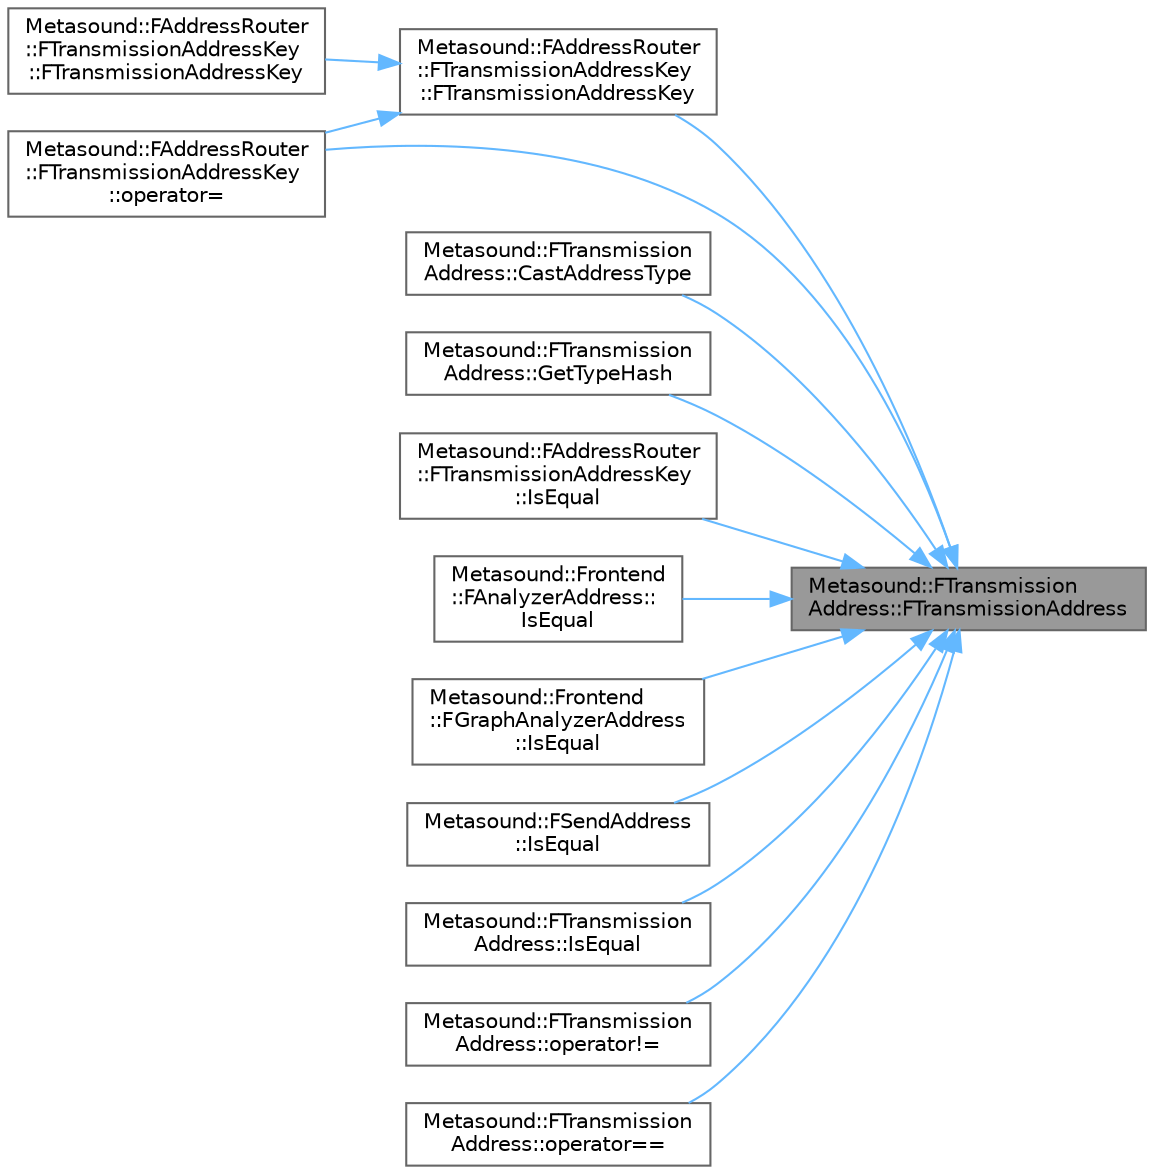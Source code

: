 digraph "Metasound::FTransmissionAddress::FTransmissionAddress"
{
 // INTERACTIVE_SVG=YES
 // LATEX_PDF_SIZE
  bgcolor="transparent";
  edge [fontname=Helvetica,fontsize=10,labelfontname=Helvetica,labelfontsize=10];
  node [fontname=Helvetica,fontsize=10,shape=box,height=0.2,width=0.4];
  rankdir="RL";
  Node1 [id="Node000001",label="Metasound::FTransmission\lAddress::FTransmissionAddress",height=0.2,width=0.4,color="gray40", fillcolor="grey60", style="filled", fontcolor="black",tooltip=" "];
  Node1 -> Node2 [id="edge1_Node000001_Node000002",dir="back",color="steelblue1",style="solid",tooltip=" "];
  Node2 [id="Node000002",label="Metasound::FAddressRouter\l::FTransmissionAddressKey\l::FTransmissionAddressKey",height=0.2,width=0.4,color="grey40", fillcolor="white", style="filled",URL="$d8/daa/classMetasound_1_1FAddressRouter_1_1FTransmissionAddressKey.html#adbd7a0cc3f1d884e4c16be4f9633fad7",tooltip=" "];
  Node2 -> Node3 [id="edge2_Node000002_Node000003",dir="back",color="steelblue1",style="solid",tooltip=" "];
  Node3 [id="Node000003",label="Metasound::FAddressRouter\l::FTransmissionAddressKey\l::FTransmissionAddressKey",height=0.2,width=0.4,color="grey40", fillcolor="white", style="filled",URL="$d8/daa/classMetasound_1_1FAddressRouter_1_1FTransmissionAddressKey.html#af8e431fe67188b14a4597bd86ab73524",tooltip=" "];
  Node2 -> Node4 [id="edge3_Node000002_Node000004",dir="back",color="steelblue1",style="solid",tooltip=" "];
  Node4 [id="Node000004",label="Metasound::FAddressRouter\l::FTransmissionAddressKey\l::operator=",height=0.2,width=0.4,color="grey40", fillcolor="white", style="filled",URL="$d8/daa/classMetasound_1_1FAddressRouter_1_1FTransmissionAddressKey.html#a8af771ff3f7784b1295da7c988207a7b",tooltip=" "];
  Node1 -> Node5 [id="edge4_Node000001_Node000005",dir="back",color="steelblue1",style="solid",tooltip=" "];
  Node5 [id="Node000005",label="Metasound::FTransmission\lAddress::CastAddressType",height=0.2,width=0.4,color="grey40", fillcolor="white", style="filled",URL="$db/db2/classMetasound_1_1FTransmissionAddress.html#a03948902bcd8f6b06565986625361d34",tooltip="Attempt to cast a FTransmissionAddress to a derived address type."];
  Node1 -> Node6 [id="edge5_Node000001_Node000006",dir="back",color="steelblue1",style="solid",tooltip=" "];
  Node6 [id="Node000006",label="Metasound::FTransmission\lAddress::GetTypeHash",height=0.2,width=0.4,color="grey40", fillcolor="white", style="filled",URL="$db/db2/classMetasound_1_1FTransmissionAddress.html#ac4438932f6792a6ab15c455f174b919b",tooltip=" "];
  Node1 -> Node7 [id="edge6_Node000001_Node000007",dir="back",color="steelblue1",style="solid",tooltip=" "];
  Node7 [id="Node000007",label="Metasound::FAddressRouter\l::FTransmissionAddressKey\l::IsEqual",height=0.2,width=0.4,color="grey40", fillcolor="white", style="filled",URL="$d8/daa/classMetasound_1_1FAddressRouter_1_1FTransmissionAddressKey.html#a46f36e4fcd9bbceb9410935799793df7",tooltip="Determine if the given address is equal to this address."];
  Node1 -> Node8 [id="edge7_Node000001_Node000008",dir="back",color="steelblue1",style="solid",tooltip=" "];
  Node8 [id="Node000008",label="Metasound::Frontend\l::FAnalyzerAddress::\lIsEqual",height=0.2,width=0.4,color="grey40", fillcolor="white", style="filled",URL="$d1/d66/classMetasound_1_1Frontend_1_1FAnalyzerAddress.html#af70424a40e035caf3b40a8f0df66023e",tooltip="Determine if the given address is equal to this address."];
  Node1 -> Node9 [id="edge8_Node000001_Node000009",dir="back",color="steelblue1",style="solid",tooltip=" "];
  Node9 [id="Node000009",label="Metasound::Frontend\l::FGraphAnalyzerAddress\l::IsEqual",height=0.2,width=0.4,color="grey40", fillcolor="white", style="filled",URL="$d8/d24/classMetasound_1_1Frontend_1_1FGraphAnalyzerAddress.html#a7d14b8286b711cde4a2bb7b6043ed047",tooltip="Determine if the given address is equal to this address."];
  Node1 -> Node10 [id="edge9_Node000001_Node000010",dir="back",color="steelblue1",style="solid",tooltip=" "];
  Node10 [id="Node000010",label="Metasound::FSendAddress\l::IsEqual",height=0.2,width=0.4,color="grey40", fillcolor="white", style="filled",URL="$d5/dc0/classMetasound_1_1FSendAddress.html#a3c5e3f56d7042066e0e3d9fe7a8a9418",tooltip="Determine if the given address is equal to this address."];
  Node1 -> Node11 [id="edge10_Node000001_Node000011",dir="back",color="steelblue1",style="solid",tooltip=" "];
  Node11 [id="Node000011",label="Metasound::FTransmission\lAddress::IsEqual",height=0.2,width=0.4,color="grey40", fillcolor="white", style="filled",URL="$db/db2/classMetasound_1_1FTransmissionAddress.html#a2257b21d8f740dacd850548de94eae83",tooltip="Determine if the given address is equal to this address."];
  Node1 -> Node12 [id="edge11_Node000001_Node000012",dir="back",color="steelblue1",style="solid",tooltip=" "];
  Node12 [id="Node000012",label="Metasound::FTransmission\lAddress::operator!=",height=0.2,width=0.4,color="grey40", fillcolor="white", style="filled",URL="$db/db2/classMetasound_1_1FTransmissionAddress.html#a37fa513d9b27f5939083fba7821fcfe8",tooltip=" "];
  Node1 -> Node4 [id="edge12_Node000001_Node000004",dir="back",color="steelblue1",style="solid",tooltip=" "];
  Node1 -> Node13 [id="edge13_Node000001_Node000013",dir="back",color="steelblue1",style="solid",tooltip=" "];
  Node13 [id="Node000013",label="Metasound::FTransmission\lAddress::operator==",height=0.2,width=0.4,color="grey40", fillcolor="white", style="filled",URL="$db/db2/classMetasound_1_1FTransmissionAddress.html#ae4495cbaef2bf260d403b0fcd8b712e8",tooltip=" "];
}
